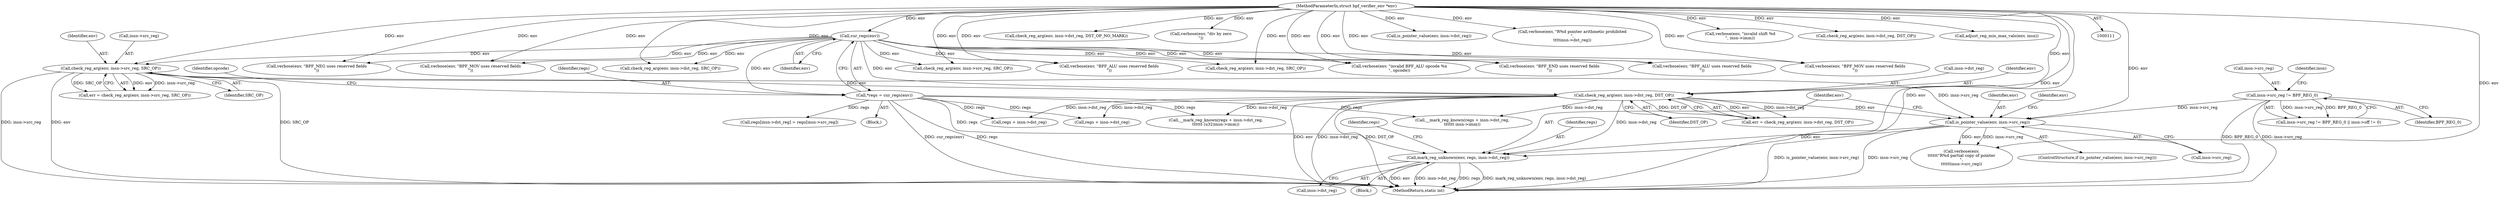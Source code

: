 digraph "0_linux_0c17d1d2c61936401f4702e1846e2c19b200f958_0@pointer" {
"1000392" [label="(Call,mark_reg_unknown(env, regs, insn->dst_reg))"];
"1000377" [label="(Call,is_pointer_value(env, insn->src_reg))"];
"1000328" [label="(Call,check_reg_arg(env, insn->dst_reg, DST_OP))"];
"1000295" [label="(Call,check_reg_arg(env, insn->src_reg, SRC_OP))"];
"1000118" [label="(Call,cur_regs(env))"];
"1000112" [label="(MethodParameterIn,struct bpf_verifier_env *env)"];
"1000309" [label="(Call,insn->src_reg != BPF_REG_0)"];
"1000116" [label="(Call,*regs = cur_regs(env))"];
"1000168" [label="(Call,verbose(env, \"BPF_NEG uses reserved fields\n\"))"];
"1000379" [label="(Call,insn->src_reg)"];
"1000287" [label="(Call,verbose(env, \"BPF_MOV uses reserved fields\n\"))"];
"1000333" [label="(Identifier,DST_OP)"];
"1000316" [label="(Identifier,insn)"];
"1000309" [label="(Call,insn->src_reg != BPF_REG_0)"];
"1000524" [label="(Call,check_reg_arg(env, insn->dst_reg, SRC_OP))"];
"1000112" [label="(MethodParameterIn,struct bpf_verifier_env *env)"];
"1000401" [label="(Identifier,regs)"];
"1000516" [label="(Call,verbose(env, \"BPF_ALU uses reserved fields\n\"))"];
"1000119" [label="(Identifier,env)"];
"1000618" [label="(Call,check_reg_arg(env, insn->dst_reg, DST_OP_NO_MARK))"];
"1000117" [label="(Identifier,regs)"];
"1000556" [label="(Call,verbose(env, \"div by zero\n\"))"];
"1000330" [label="(Call,insn->dst_reg)"];
"1000426" [label="(Call,regs + insn->dst_reg)"];
"1000296" [label="(Identifier,env)"];
"1000122" [label="(Identifier,opcode)"];
"1000320" [label="(Call,verbose(env, \"BPF_MOV uses reserved fields\n\"))"];
"1000394" [label="(Identifier,regs)"];
"1000328" [label="(Call,check_reg_arg(env, insn->dst_reg, DST_OP))"];
"1000395" [label="(Call,insn->dst_reg)"];
"1000293" [label="(Call,err = check_reg_arg(env, insn->src_reg, SRC_OP))"];
"1000491" [label="(Call,check_reg_arg(env, insn->src_reg, SRC_OP))"];
"1000483" [label="(Call,verbose(env, \"BPF_ALU uses reserved fields\n\"))"];
"1000453" [label="(Call,verbose(env, \"invalid BPF_ALU opcode %x\n\", opcode))"];
"1000233" [label="(Call,is_pointer_value(env, insn->dst_reg))"];
"1000354" [label="(Call,regs[insn->dst_reg] = regs[insn->src_reg])"];
"1000239" [label="(Call,verbose(env, \"R%d pointer arithmetic prohibited\n\",\n\t\t\t\tinsn->dst_reg))"];
"1000437" [label="(Call,regs + insn->dst_reg)"];
"1000377" [label="(Call,is_pointer_value(env, insn->src_reg))"];
"1000378" [label="(Identifier,env)"];
"1000313" [label="(Identifier,BPF_REG_0)"];
"1000383" [label="(Call,verbose(env,\n\t\t\t\t\t\t\"R%d partial copy of pointer\n\",\n\t\t\t\t\t\tinsn->src_reg))"];
"1000607" [label="(Call,verbose(env, \"invalid shift %d\n\", insn->imm))"];
"1000308" [label="(Call,insn->src_reg != BPF_REG_0 || insn->off != 0)"];
"1000295" [label="(Call,check_reg_arg(env, insn->src_reg, SRC_OP))"];
"1000425" [label="(Call,__mark_reg_known(regs + insn->dst_reg,\n\t\t\t\t\t\t insn->imm))"];
"1000250" [label="(Call,check_reg_arg(env, insn->dst_reg, DST_OP))"];
"1000629" [label="(Call,adjust_reg_min_max_vals(env, insn))"];
"1000116" [label="(Call,*regs = cur_regs(env))"];
"1000326" [label="(Call,err = check_reg_arg(env, insn->dst_reg, DST_OP))"];
"1000329" [label="(Identifier,env)"];
"1000436" [label="(Call,__mark_reg_known(regs + insn->dst_reg,\n\t\t\t\t\t\t (u32)insn->imm))"];
"1000634" [label="(MethodReturn,static int)"];
"1000118" [label="(Call,cur_regs(env))"];
"1000222" [label="(Call,check_reg_arg(env, insn->dst_reg, SRC_OP))"];
"1000392" [label="(Call,mark_reg_unknown(env, regs, insn->dst_reg))"];
"1000384" [label="(Identifier,env)"];
"1000310" [label="(Call,insn->src_reg)"];
"1000114" [label="(Block,)"];
"1000393" [label="(Identifier,env)"];
"1000375" [label="(Block,)"];
"1000376" [label="(ControlStructure,if (is_pointer_value(env, insn->src_reg)))"];
"1000297" [label="(Call,insn->src_reg)"];
"1000214" [label="(Call,verbose(env, \"BPF_END uses reserved fields\n\"))"];
"1000300" [label="(Identifier,SRC_OP)"];
"1000392" -> "1000375"  [label="AST: "];
"1000392" -> "1000395"  [label="CFG: "];
"1000393" -> "1000392"  [label="AST: "];
"1000394" -> "1000392"  [label="AST: "];
"1000395" -> "1000392"  [label="AST: "];
"1000401" -> "1000392"  [label="CFG: "];
"1000392" -> "1000634"  [label="DDG: regs"];
"1000392" -> "1000634"  [label="DDG: mark_reg_unknown(env, regs, insn->dst_reg)"];
"1000392" -> "1000634"  [label="DDG: env"];
"1000392" -> "1000634"  [label="DDG: insn->dst_reg"];
"1000377" -> "1000392"  [label="DDG: env"];
"1000112" -> "1000392"  [label="DDG: env"];
"1000116" -> "1000392"  [label="DDG: regs"];
"1000328" -> "1000392"  [label="DDG: insn->dst_reg"];
"1000377" -> "1000376"  [label="AST: "];
"1000377" -> "1000379"  [label="CFG: "];
"1000378" -> "1000377"  [label="AST: "];
"1000379" -> "1000377"  [label="AST: "];
"1000384" -> "1000377"  [label="CFG: "];
"1000393" -> "1000377"  [label="CFG: "];
"1000377" -> "1000634"  [label="DDG: is_pointer_value(env, insn->src_reg)"];
"1000377" -> "1000634"  [label="DDG: insn->src_reg"];
"1000328" -> "1000377"  [label="DDG: env"];
"1000112" -> "1000377"  [label="DDG: env"];
"1000309" -> "1000377"  [label="DDG: insn->src_reg"];
"1000295" -> "1000377"  [label="DDG: insn->src_reg"];
"1000377" -> "1000383"  [label="DDG: env"];
"1000377" -> "1000383"  [label="DDG: insn->src_reg"];
"1000328" -> "1000326"  [label="AST: "];
"1000328" -> "1000333"  [label="CFG: "];
"1000329" -> "1000328"  [label="AST: "];
"1000330" -> "1000328"  [label="AST: "];
"1000333" -> "1000328"  [label="AST: "];
"1000326" -> "1000328"  [label="CFG: "];
"1000328" -> "1000634"  [label="DDG: DST_OP"];
"1000328" -> "1000634"  [label="DDG: env"];
"1000328" -> "1000634"  [label="DDG: insn->dst_reg"];
"1000328" -> "1000326"  [label="DDG: env"];
"1000328" -> "1000326"  [label="DDG: insn->dst_reg"];
"1000328" -> "1000326"  [label="DDG: DST_OP"];
"1000295" -> "1000328"  [label="DDG: env"];
"1000118" -> "1000328"  [label="DDG: env"];
"1000112" -> "1000328"  [label="DDG: env"];
"1000328" -> "1000425"  [label="DDG: insn->dst_reg"];
"1000328" -> "1000426"  [label="DDG: insn->dst_reg"];
"1000328" -> "1000436"  [label="DDG: insn->dst_reg"];
"1000328" -> "1000437"  [label="DDG: insn->dst_reg"];
"1000295" -> "1000293"  [label="AST: "];
"1000295" -> "1000300"  [label="CFG: "];
"1000296" -> "1000295"  [label="AST: "];
"1000297" -> "1000295"  [label="AST: "];
"1000300" -> "1000295"  [label="AST: "];
"1000293" -> "1000295"  [label="CFG: "];
"1000295" -> "1000634"  [label="DDG: env"];
"1000295" -> "1000634"  [label="DDG: SRC_OP"];
"1000295" -> "1000634"  [label="DDG: insn->src_reg"];
"1000295" -> "1000293"  [label="DDG: env"];
"1000295" -> "1000293"  [label="DDG: insn->src_reg"];
"1000295" -> "1000293"  [label="DDG: SRC_OP"];
"1000118" -> "1000295"  [label="DDG: env"];
"1000112" -> "1000295"  [label="DDG: env"];
"1000118" -> "1000116"  [label="AST: "];
"1000118" -> "1000119"  [label="CFG: "];
"1000119" -> "1000118"  [label="AST: "];
"1000116" -> "1000118"  [label="CFG: "];
"1000118" -> "1000116"  [label="DDG: env"];
"1000112" -> "1000118"  [label="DDG: env"];
"1000118" -> "1000168"  [label="DDG: env"];
"1000118" -> "1000214"  [label="DDG: env"];
"1000118" -> "1000222"  [label="DDG: env"];
"1000118" -> "1000287"  [label="DDG: env"];
"1000118" -> "1000320"  [label="DDG: env"];
"1000118" -> "1000453"  [label="DDG: env"];
"1000118" -> "1000483"  [label="DDG: env"];
"1000118" -> "1000491"  [label="DDG: env"];
"1000118" -> "1000516"  [label="DDG: env"];
"1000118" -> "1000524"  [label="DDG: env"];
"1000112" -> "1000111"  [label="AST: "];
"1000112" -> "1000634"  [label="DDG: env"];
"1000112" -> "1000168"  [label="DDG: env"];
"1000112" -> "1000214"  [label="DDG: env"];
"1000112" -> "1000222"  [label="DDG: env"];
"1000112" -> "1000233"  [label="DDG: env"];
"1000112" -> "1000239"  [label="DDG: env"];
"1000112" -> "1000250"  [label="DDG: env"];
"1000112" -> "1000287"  [label="DDG: env"];
"1000112" -> "1000320"  [label="DDG: env"];
"1000112" -> "1000383"  [label="DDG: env"];
"1000112" -> "1000453"  [label="DDG: env"];
"1000112" -> "1000483"  [label="DDG: env"];
"1000112" -> "1000491"  [label="DDG: env"];
"1000112" -> "1000516"  [label="DDG: env"];
"1000112" -> "1000524"  [label="DDG: env"];
"1000112" -> "1000556"  [label="DDG: env"];
"1000112" -> "1000607"  [label="DDG: env"];
"1000112" -> "1000618"  [label="DDG: env"];
"1000112" -> "1000629"  [label="DDG: env"];
"1000309" -> "1000308"  [label="AST: "];
"1000309" -> "1000313"  [label="CFG: "];
"1000310" -> "1000309"  [label="AST: "];
"1000313" -> "1000309"  [label="AST: "];
"1000316" -> "1000309"  [label="CFG: "];
"1000308" -> "1000309"  [label="CFG: "];
"1000309" -> "1000634"  [label="DDG: insn->src_reg"];
"1000309" -> "1000634"  [label="DDG: BPF_REG_0"];
"1000309" -> "1000308"  [label="DDG: insn->src_reg"];
"1000309" -> "1000308"  [label="DDG: BPF_REG_0"];
"1000116" -> "1000114"  [label="AST: "];
"1000117" -> "1000116"  [label="AST: "];
"1000122" -> "1000116"  [label="CFG: "];
"1000116" -> "1000634"  [label="DDG: regs"];
"1000116" -> "1000634"  [label="DDG: cur_regs(env)"];
"1000116" -> "1000354"  [label="DDG: regs"];
"1000116" -> "1000425"  [label="DDG: regs"];
"1000116" -> "1000426"  [label="DDG: regs"];
"1000116" -> "1000436"  [label="DDG: regs"];
"1000116" -> "1000437"  [label="DDG: regs"];
}
